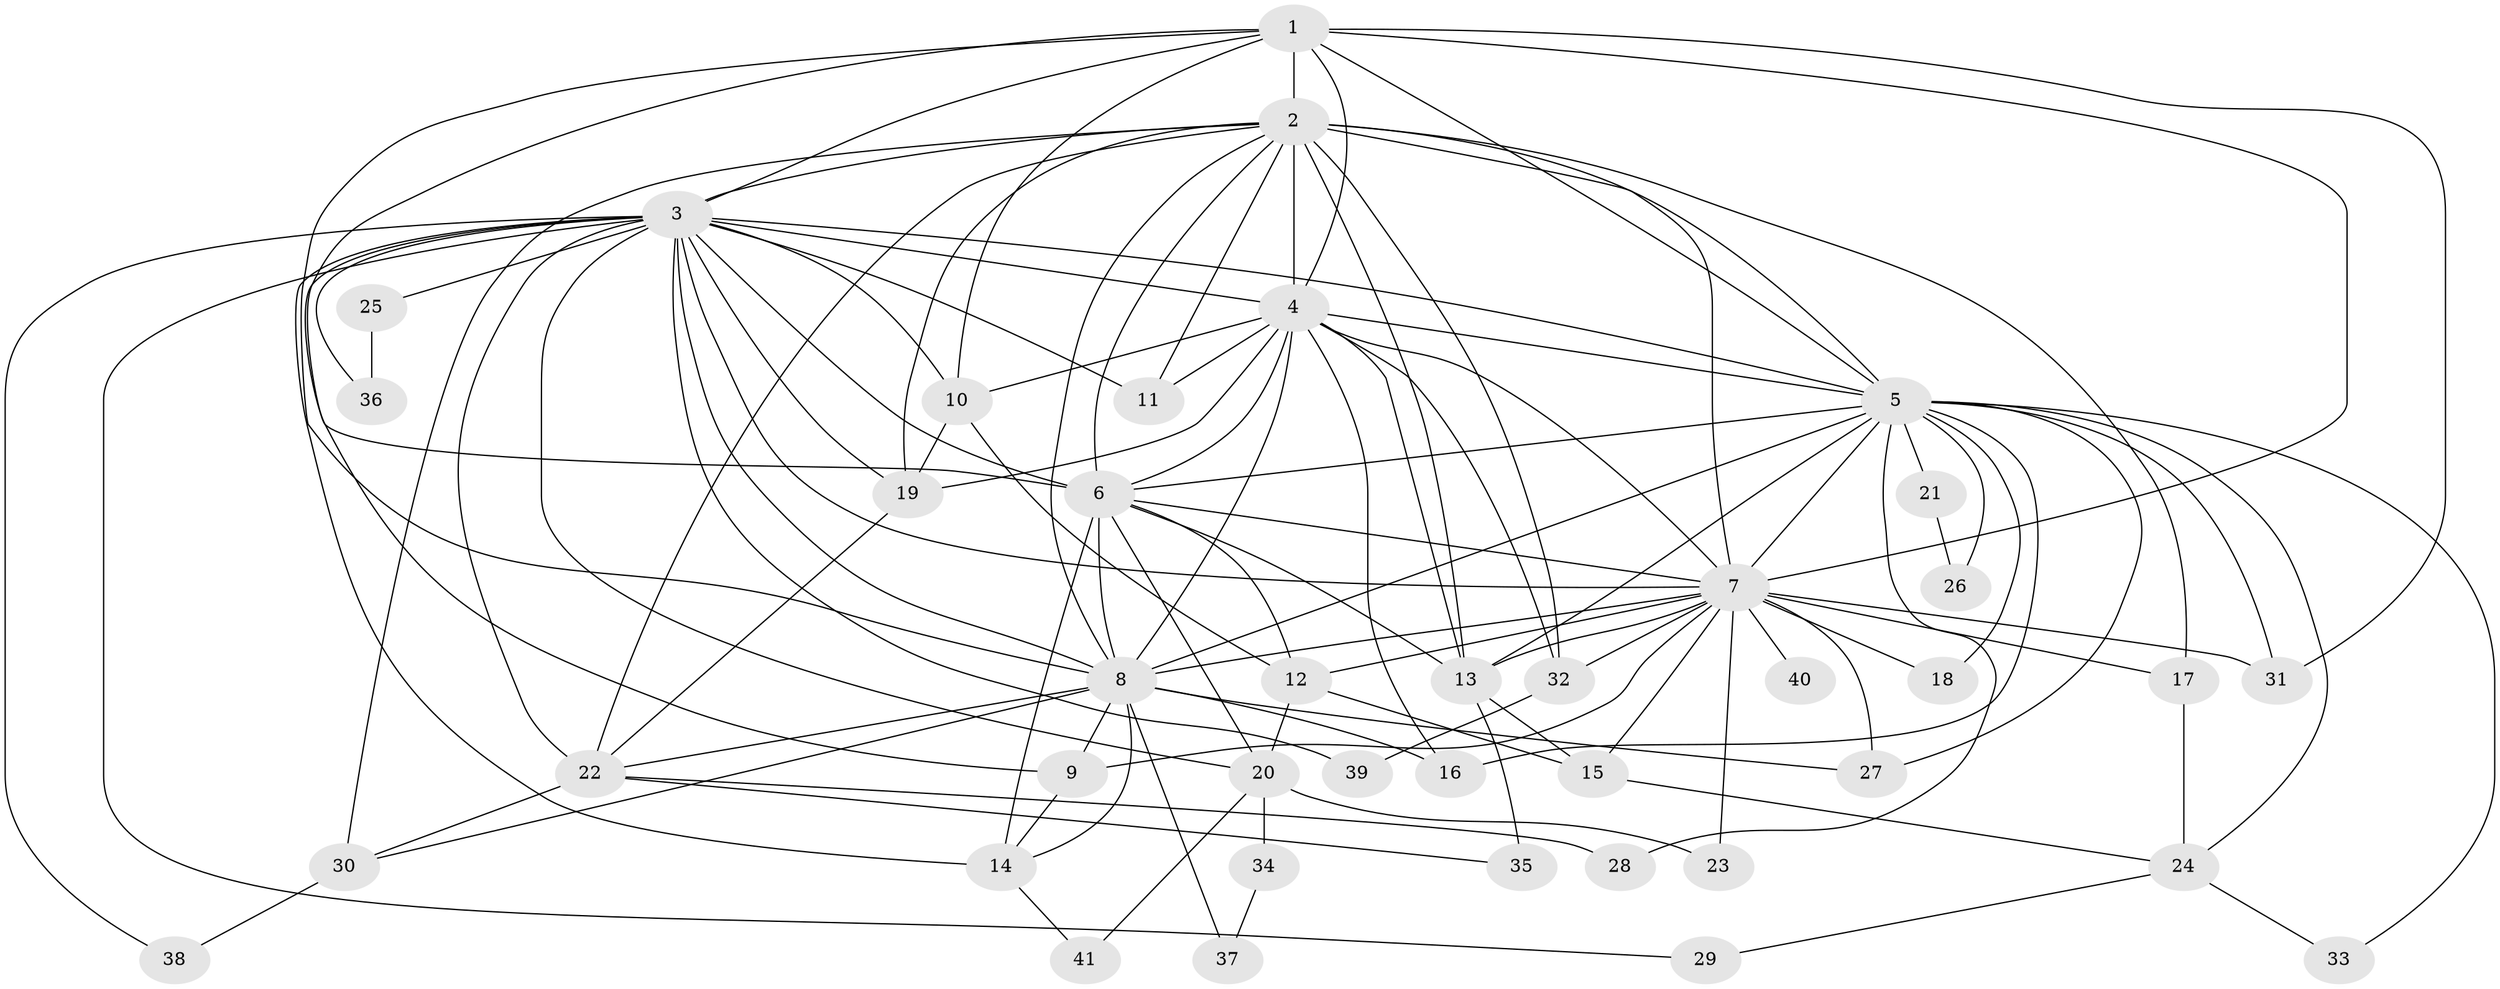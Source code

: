 // original degree distribution, {15: 0.012345679012345678, 18: 0.012345679012345678, 21: 0.024691358024691357, 19: 0.024691358024691357, 20: 0.012345679012345678, 23: 0.012345679012345678, 16: 0.012345679012345678, 17: 0.012345679012345678, 3: 0.20987654320987653, 6: 0.012345679012345678, 2: 0.5679012345679012, 4: 0.037037037037037035, 7: 0.024691358024691357, 5: 0.024691358024691357}
// Generated by graph-tools (version 1.1) at 2025/35/03/09/25 02:35:10]
// undirected, 41 vertices, 111 edges
graph export_dot {
graph [start="1"]
  node [color=gray90,style=filled];
  1;
  2;
  3;
  4;
  5;
  6;
  7;
  8;
  9;
  10;
  11;
  12;
  13;
  14;
  15;
  16;
  17;
  18;
  19;
  20;
  21;
  22;
  23;
  24;
  25;
  26;
  27;
  28;
  29;
  30;
  31;
  32;
  33;
  34;
  35;
  36;
  37;
  38;
  39;
  40;
  41;
  1 -- 2 [weight=3.0];
  1 -- 3 [weight=2.0];
  1 -- 4 [weight=1.0];
  1 -- 5 [weight=2.0];
  1 -- 6 [weight=1.0];
  1 -- 7 [weight=1.0];
  1 -- 8 [weight=1.0];
  1 -- 10 [weight=3.0];
  1 -- 31 [weight=1.0];
  2 -- 3 [weight=4.0];
  2 -- 4 [weight=3.0];
  2 -- 5 [weight=2.0];
  2 -- 6 [weight=2.0];
  2 -- 7 [weight=3.0];
  2 -- 8 [weight=2.0];
  2 -- 11 [weight=1.0];
  2 -- 13 [weight=8.0];
  2 -- 17 [weight=2.0];
  2 -- 19 [weight=1.0];
  2 -- 22 [weight=2.0];
  2 -- 30 [weight=1.0];
  2 -- 32 [weight=1.0];
  3 -- 4 [weight=2.0];
  3 -- 5 [weight=2.0];
  3 -- 6 [weight=3.0];
  3 -- 7 [weight=2.0];
  3 -- 8 [weight=2.0];
  3 -- 9 [weight=1.0];
  3 -- 10 [weight=1.0];
  3 -- 11 [weight=1.0];
  3 -- 14 [weight=1.0];
  3 -- 19 [weight=1.0];
  3 -- 20 [weight=1.0];
  3 -- 22 [weight=1.0];
  3 -- 25 [weight=1.0];
  3 -- 29 [weight=1.0];
  3 -- 36 [weight=1.0];
  3 -- 38 [weight=2.0];
  3 -- 39 [weight=1.0];
  4 -- 5 [weight=1.0];
  4 -- 6 [weight=1.0];
  4 -- 7 [weight=1.0];
  4 -- 8 [weight=2.0];
  4 -- 10 [weight=1.0];
  4 -- 11 [weight=1.0];
  4 -- 13 [weight=1.0];
  4 -- 16 [weight=1.0];
  4 -- 19 [weight=4.0];
  4 -- 32 [weight=1.0];
  5 -- 6 [weight=1.0];
  5 -- 7 [weight=1.0];
  5 -- 8 [weight=1.0];
  5 -- 13 [weight=1.0];
  5 -- 16 [weight=1.0];
  5 -- 18 [weight=1.0];
  5 -- 21 [weight=1.0];
  5 -- 24 [weight=1.0];
  5 -- 26 [weight=1.0];
  5 -- 27 [weight=1.0];
  5 -- 28 [weight=1.0];
  5 -- 31 [weight=1.0];
  5 -- 33 [weight=1.0];
  6 -- 7 [weight=1.0];
  6 -- 8 [weight=1.0];
  6 -- 12 [weight=1.0];
  6 -- 13 [weight=3.0];
  6 -- 14 [weight=4.0];
  6 -- 20 [weight=1.0];
  7 -- 8 [weight=1.0];
  7 -- 9 [weight=1.0];
  7 -- 12 [weight=2.0];
  7 -- 13 [weight=1.0];
  7 -- 15 [weight=1.0];
  7 -- 17 [weight=1.0];
  7 -- 18 [weight=1.0];
  7 -- 23 [weight=1.0];
  7 -- 27 [weight=1.0];
  7 -- 31 [weight=1.0];
  7 -- 32 [weight=1.0];
  7 -- 40 [weight=1.0];
  8 -- 9 [weight=1.0];
  8 -- 14 [weight=1.0];
  8 -- 16 [weight=1.0];
  8 -- 22 [weight=1.0];
  8 -- 27 [weight=1.0];
  8 -- 30 [weight=1.0];
  8 -- 37 [weight=1.0];
  9 -- 14 [weight=1.0];
  10 -- 12 [weight=1.0];
  10 -- 19 [weight=1.0];
  12 -- 15 [weight=2.0];
  12 -- 20 [weight=1.0];
  13 -- 15 [weight=1.0];
  13 -- 35 [weight=2.0];
  14 -- 41 [weight=1.0];
  15 -- 24 [weight=1.0];
  17 -- 24 [weight=1.0];
  19 -- 22 [weight=1.0];
  20 -- 23 [weight=1.0];
  20 -- 34 [weight=1.0];
  20 -- 41 [weight=1.0];
  21 -- 26 [weight=1.0];
  22 -- 28 [weight=1.0];
  22 -- 30 [weight=1.0];
  22 -- 35 [weight=1.0];
  24 -- 29 [weight=1.0];
  24 -- 33 [weight=1.0];
  25 -- 36 [weight=1.0];
  30 -- 38 [weight=2.0];
  32 -- 39 [weight=1.0];
  34 -- 37 [weight=1.0];
}
